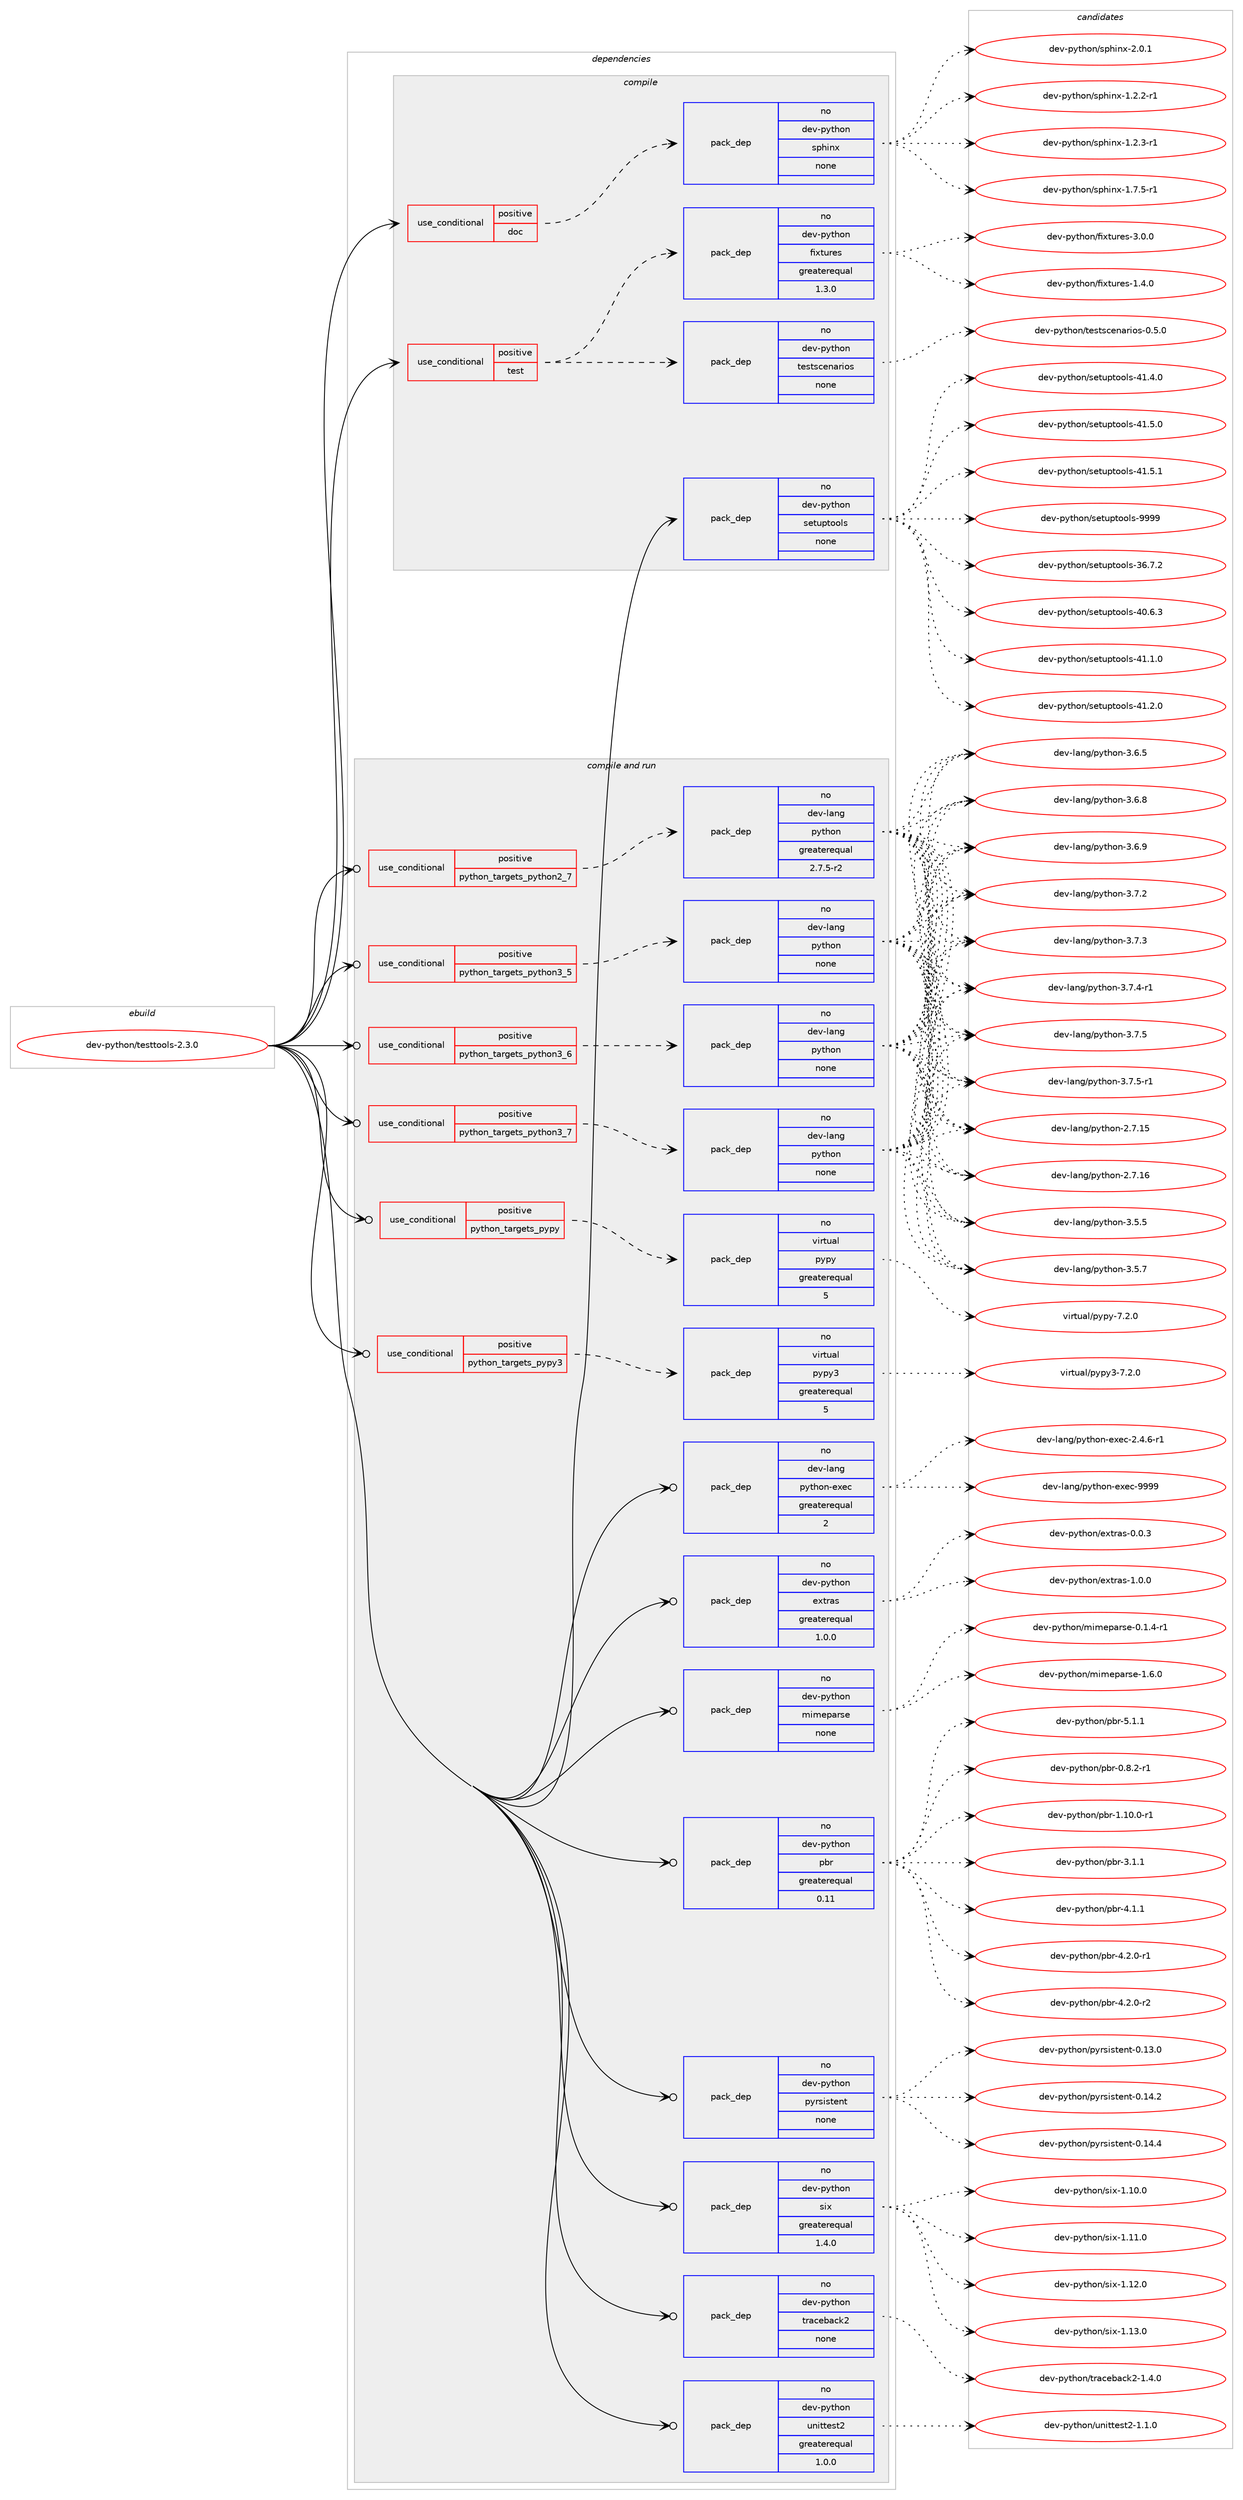 digraph prolog {

# *************
# Graph options
# *************

newrank=true;
concentrate=true;
compound=true;
graph [rankdir=LR,fontname=Helvetica,fontsize=10,ranksep=1.5];#, ranksep=2.5, nodesep=0.2];
edge  [arrowhead=vee];
node  [fontname=Helvetica,fontsize=10];

# **********
# The ebuild
# **********

subgraph cluster_leftcol {
color=gray;
rank=same;
label=<<i>ebuild</i>>;
id [label="dev-python/testtools-2.3.0", color=red, width=4, href="../dev-python/testtools-2.3.0.svg"];
}

# ****************
# The dependencies
# ****************

subgraph cluster_midcol {
color=gray;
label=<<i>dependencies</i>>;
subgraph cluster_compile {
fillcolor="#eeeeee";
style=filled;
label=<<i>compile</i>>;
subgraph cond150434 {
dependency640630 [label=<<TABLE BORDER="0" CELLBORDER="1" CELLSPACING="0" CELLPADDING="4"><TR><TD ROWSPAN="3" CELLPADDING="10">use_conditional</TD></TR><TR><TD>positive</TD></TR><TR><TD>doc</TD></TR></TABLE>>, shape=none, color=red];
subgraph pack478314 {
dependency640631 [label=<<TABLE BORDER="0" CELLBORDER="1" CELLSPACING="0" CELLPADDING="4" WIDTH="220"><TR><TD ROWSPAN="6" CELLPADDING="30">pack_dep</TD></TR><TR><TD WIDTH="110">no</TD></TR><TR><TD>dev-python</TD></TR><TR><TD>sphinx</TD></TR><TR><TD>none</TD></TR><TR><TD></TD></TR></TABLE>>, shape=none, color=blue];
}
dependency640630:e -> dependency640631:w [weight=20,style="dashed",arrowhead="vee"];
}
id:e -> dependency640630:w [weight=20,style="solid",arrowhead="vee"];
subgraph cond150435 {
dependency640632 [label=<<TABLE BORDER="0" CELLBORDER="1" CELLSPACING="0" CELLPADDING="4"><TR><TD ROWSPAN="3" CELLPADDING="10">use_conditional</TD></TR><TR><TD>positive</TD></TR><TR><TD>test</TD></TR></TABLE>>, shape=none, color=red];
subgraph pack478315 {
dependency640633 [label=<<TABLE BORDER="0" CELLBORDER="1" CELLSPACING="0" CELLPADDING="4" WIDTH="220"><TR><TD ROWSPAN="6" CELLPADDING="30">pack_dep</TD></TR><TR><TD WIDTH="110">no</TD></TR><TR><TD>dev-python</TD></TR><TR><TD>fixtures</TD></TR><TR><TD>greaterequal</TD></TR><TR><TD>1.3.0</TD></TR></TABLE>>, shape=none, color=blue];
}
dependency640632:e -> dependency640633:w [weight=20,style="dashed",arrowhead="vee"];
subgraph pack478316 {
dependency640634 [label=<<TABLE BORDER="0" CELLBORDER="1" CELLSPACING="0" CELLPADDING="4" WIDTH="220"><TR><TD ROWSPAN="6" CELLPADDING="30">pack_dep</TD></TR><TR><TD WIDTH="110">no</TD></TR><TR><TD>dev-python</TD></TR><TR><TD>testscenarios</TD></TR><TR><TD>none</TD></TR><TR><TD></TD></TR></TABLE>>, shape=none, color=blue];
}
dependency640632:e -> dependency640634:w [weight=20,style="dashed",arrowhead="vee"];
}
id:e -> dependency640632:w [weight=20,style="solid",arrowhead="vee"];
subgraph pack478317 {
dependency640635 [label=<<TABLE BORDER="0" CELLBORDER="1" CELLSPACING="0" CELLPADDING="4" WIDTH="220"><TR><TD ROWSPAN="6" CELLPADDING="30">pack_dep</TD></TR><TR><TD WIDTH="110">no</TD></TR><TR><TD>dev-python</TD></TR><TR><TD>setuptools</TD></TR><TR><TD>none</TD></TR><TR><TD></TD></TR></TABLE>>, shape=none, color=blue];
}
id:e -> dependency640635:w [weight=20,style="solid",arrowhead="vee"];
}
subgraph cluster_compileandrun {
fillcolor="#eeeeee";
style=filled;
label=<<i>compile and run</i>>;
subgraph cond150436 {
dependency640636 [label=<<TABLE BORDER="0" CELLBORDER="1" CELLSPACING="0" CELLPADDING="4"><TR><TD ROWSPAN="3" CELLPADDING="10">use_conditional</TD></TR><TR><TD>positive</TD></TR><TR><TD>python_targets_pypy</TD></TR></TABLE>>, shape=none, color=red];
subgraph pack478318 {
dependency640637 [label=<<TABLE BORDER="0" CELLBORDER="1" CELLSPACING="0" CELLPADDING="4" WIDTH="220"><TR><TD ROWSPAN="6" CELLPADDING="30">pack_dep</TD></TR><TR><TD WIDTH="110">no</TD></TR><TR><TD>virtual</TD></TR><TR><TD>pypy</TD></TR><TR><TD>greaterequal</TD></TR><TR><TD>5</TD></TR></TABLE>>, shape=none, color=blue];
}
dependency640636:e -> dependency640637:w [weight=20,style="dashed",arrowhead="vee"];
}
id:e -> dependency640636:w [weight=20,style="solid",arrowhead="odotvee"];
subgraph cond150437 {
dependency640638 [label=<<TABLE BORDER="0" CELLBORDER="1" CELLSPACING="0" CELLPADDING="4"><TR><TD ROWSPAN="3" CELLPADDING="10">use_conditional</TD></TR><TR><TD>positive</TD></TR><TR><TD>python_targets_pypy3</TD></TR></TABLE>>, shape=none, color=red];
subgraph pack478319 {
dependency640639 [label=<<TABLE BORDER="0" CELLBORDER="1" CELLSPACING="0" CELLPADDING="4" WIDTH="220"><TR><TD ROWSPAN="6" CELLPADDING="30">pack_dep</TD></TR><TR><TD WIDTH="110">no</TD></TR><TR><TD>virtual</TD></TR><TR><TD>pypy3</TD></TR><TR><TD>greaterequal</TD></TR><TR><TD>5</TD></TR></TABLE>>, shape=none, color=blue];
}
dependency640638:e -> dependency640639:w [weight=20,style="dashed",arrowhead="vee"];
}
id:e -> dependency640638:w [weight=20,style="solid",arrowhead="odotvee"];
subgraph cond150438 {
dependency640640 [label=<<TABLE BORDER="0" CELLBORDER="1" CELLSPACING="0" CELLPADDING="4"><TR><TD ROWSPAN="3" CELLPADDING="10">use_conditional</TD></TR><TR><TD>positive</TD></TR><TR><TD>python_targets_python2_7</TD></TR></TABLE>>, shape=none, color=red];
subgraph pack478320 {
dependency640641 [label=<<TABLE BORDER="0" CELLBORDER="1" CELLSPACING="0" CELLPADDING="4" WIDTH="220"><TR><TD ROWSPAN="6" CELLPADDING="30">pack_dep</TD></TR><TR><TD WIDTH="110">no</TD></TR><TR><TD>dev-lang</TD></TR><TR><TD>python</TD></TR><TR><TD>greaterequal</TD></TR><TR><TD>2.7.5-r2</TD></TR></TABLE>>, shape=none, color=blue];
}
dependency640640:e -> dependency640641:w [weight=20,style="dashed",arrowhead="vee"];
}
id:e -> dependency640640:w [weight=20,style="solid",arrowhead="odotvee"];
subgraph cond150439 {
dependency640642 [label=<<TABLE BORDER="0" CELLBORDER="1" CELLSPACING="0" CELLPADDING="4"><TR><TD ROWSPAN="3" CELLPADDING="10">use_conditional</TD></TR><TR><TD>positive</TD></TR><TR><TD>python_targets_python3_5</TD></TR></TABLE>>, shape=none, color=red];
subgraph pack478321 {
dependency640643 [label=<<TABLE BORDER="0" CELLBORDER="1" CELLSPACING="0" CELLPADDING="4" WIDTH="220"><TR><TD ROWSPAN="6" CELLPADDING="30">pack_dep</TD></TR><TR><TD WIDTH="110">no</TD></TR><TR><TD>dev-lang</TD></TR><TR><TD>python</TD></TR><TR><TD>none</TD></TR><TR><TD></TD></TR></TABLE>>, shape=none, color=blue];
}
dependency640642:e -> dependency640643:w [weight=20,style="dashed",arrowhead="vee"];
}
id:e -> dependency640642:w [weight=20,style="solid",arrowhead="odotvee"];
subgraph cond150440 {
dependency640644 [label=<<TABLE BORDER="0" CELLBORDER="1" CELLSPACING="0" CELLPADDING="4"><TR><TD ROWSPAN="3" CELLPADDING="10">use_conditional</TD></TR><TR><TD>positive</TD></TR><TR><TD>python_targets_python3_6</TD></TR></TABLE>>, shape=none, color=red];
subgraph pack478322 {
dependency640645 [label=<<TABLE BORDER="0" CELLBORDER="1" CELLSPACING="0" CELLPADDING="4" WIDTH="220"><TR><TD ROWSPAN="6" CELLPADDING="30">pack_dep</TD></TR><TR><TD WIDTH="110">no</TD></TR><TR><TD>dev-lang</TD></TR><TR><TD>python</TD></TR><TR><TD>none</TD></TR><TR><TD></TD></TR></TABLE>>, shape=none, color=blue];
}
dependency640644:e -> dependency640645:w [weight=20,style="dashed",arrowhead="vee"];
}
id:e -> dependency640644:w [weight=20,style="solid",arrowhead="odotvee"];
subgraph cond150441 {
dependency640646 [label=<<TABLE BORDER="0" CELLBORDER="1" CELLSPACING="0" CELLPADDING="4"><TR><TD ROWSPAN="3" CELLPADDING="10">use_conditional</TD></TR><TR><TD>positive</TD></TR><TR><TD>python_targets_python3_7</TD></TR></TABLE>>, shape=none, color=red];
subgraph pack478323 {
dependency640647 [label=<<TABLE BORDER="0" CELLBORDER="1" CELLSPACING="0" CELLPADDING="4" WIDTH="220"><TR><TD ROWSPAN="6" CELLPADDING="30">pack_dep</TD></TR><TR><TD WIDTH="110">no</TD></TR><TR><TD>dev-lang</TD></TR><TR><TD>python</TD></TR><TR><TD>none</TD></TR><TR><TD></TD></TR></TABLE>>, shape=none, color=blue];
}
dependency640646:e -> dependency640647:w [weight=20,style="dashed",arrowhead="vee"];
}
id:e -> dependency640646:w [weight=20,style="solid",arrowhead="odotvee"];
subgraph pack478324 {
dependency640648 [label=<<TABLE BORDER="0" CELLBORDER="1" CELLSPACING="0" CELLPADDING="4" WIDTH="220"><TR><TD ROWSPAN="6" CELLPADDING="30">pack_dep</TD></TR><TR><TD WIDTH="110">no</TD></TR><TR><TD>dev-lang</TD></TR><TR><TD>python-exec</TD></TR><TR><TD>greaterequal</TD></TR><TR><TD>2</TD></TR></TABLE>>, shape=none, color=blue];
}
id:e -> dependency640648:w [weight=20,style="solid",arrowhead="odotvee"];
subgraph pack478325 {
dependency640649 [label=<<TABLE BORDER="0" CELLBORDER="1" CELLSPACING="0" CELLPADDING="4" WIDTH="220"><TR><TD ROWSPAN="6" CELLPADDING="30">pack_dep</TD></TR><TR><TD WIDTH="110">no</TD></TR><TR><TD>dev-python</TD></TR><TR><TD>extras</TD></TR><TR><TD>greaterequal</TD></TR><TR><TD>1.0.0</TD></TR></TABLE>>, shape=none, color=blue];
}
id:e -> dependency640649:w [weight=20,style="solid",arrowhead="odotvee"];
subgraph pack478326 {
dependency640650 [label=<<TABLE BORDER="0" CELLBORDER="1" CELLSPACING="0" CELLPADDING="4" WIDTH="220"><TR><TD ROWSPAN="6" CELLPADDING="30">pack_dep</TD></TR><TR><TD WIDTH="110">no</TD></TR><TR><TD>dev-python</TD></TR><TR><TD>mimeparse</TD></TR><TR><TD>none</TD></TR><TR><TD></TD></TR></TABLE>>, shape=none, color=blue];
}
id:e -> dependency640650:w [weight=20,style="solid",arrowhead="odotvee"];
subgraph pack478327 {
dependency640651 [label=<<TABLE BORDER="0" CELLBORDER="1" CELLSPACING="0" CELLPADDING="4" WIDTH="220"><TR><TD ROWSPAN="6" CELLPADDING="30">pack_dep</TD></TR><TR><TD WIDTH="110">no</TD></TR><TR><TD>dev-python</TD></TR><TR><TD>pbr</TD></TR><TR><TD>greaterequal</TD></TR><TR><TD>0.11</TD></TR></TABLE>>, shape=none, color=blue];
}
id:e -> dependency640651:w [weight=20,style="solid",arrowhead="odotvee"];
subgraph pack478328 {
dependency640652 [label=<<TABLE BORDER="0" CELLBORDER="1" CELLSPACING="0" CELLPADDING="4" WIDTH="220"><TR><TD ROWSPAN="6" CELLPADDING="30">pack_dep</TD></TR><TR><TD WIDTH="110">no</TD></TR><TR><TD>dev-python</TD></TR><TR><TD>pyrsistent</TD></TR><TR><TD>none</TD></TR><TR><TD></TD></TR></TABLE>>, shape=none, color=blue];
}
id:e -> dependency640652:w [weight=20,style="solid",arrowhead="odotvee"];
subgraph pack478329 {
dependency640653 [label=<<TABLE BORDER="0" CELLBORDER="1" CELLSPACING="0" CELLPADDING="4" WIDTH="220"><TR><TD ROWSPAN="6" CELLPADDING="30">pack_dep</TD></TR><TR><TD WIDTH="110">no</TD></TR><TR><TD>dev-python</TD></TR><TR><TD>six</TD></TR><TR><TD>greaterequal</TD></TR><TR><TD>1.4.0</TD></TR></TABLE>>, shape=none, color=blue];
}
id:e -> dependency640653:w [weight=20,style="solid",arrowhead="odotvee"];
subgraph pack478330 {
dependency640654 [label=<<TABLE BORDER="0" CELLBORDER="1" CELLSPACING="0" CELLPADDING="4" WIDTH="220"><TR><TD ROWSPAN="6" CELLPADDING="30">pack_dep</TD></TR><TR><TD WIDTH="110">no</TD></TR><TR><TD>dev-python</TD></TR><TR><TD>traceback2</TD></TR><TR><TD>none</TD></TR><TR><TD></TD></TR></TABLE>>, shape=none, color=blue];
}
id:e -> dependency640654:w [weight=20,style="solid",arrowhead="odotvee"];
subgraph pack478331 {
dependency640655 [label=<<TABLE BORDER="0" CELLBORDER="1" CELLSPACING="0" CELLPADDING="4" WIDTH="220"><TR><TD ROWSPAN="6" CELLPADDING="30">pack_dep</TD></TR><TR><TD WIDTH="110">no</TD></TR><TR><TD>dev-python</TD></TR><TR><TD>unittest2</TD></TR><TR><TD>greaterequal</TD></TR><TR><TD>1.0.0</TD></TR></TABLE>>, shape=none, color=blue];
}
id:e -> dependency640655:w [weight=20,style="solid",arrowhead="odotvee"];
}
subgraph cluster_run {
fillcolor="#eeeeee";
style=filled;
label=<<i>run</i>>;
}
}

# **************
# The candidates
# **************

subgraph cluster_choices {
rank=same;
color=gray;
label=<<i>candidates</i>>;

subgraph choice478314 {
color=black;
nodesep=1;
choice10010111845112121116104111110471151121041051101204549465046504511449 [label="dev-python/sphinx-1.2.2-r1", color=red, width=4,href="../dev-python/sphinx-1.2.2-r1.svg"];
choice10010111845112121116104111110471151121041051101204549465046514511449 [label="dev-python/sphinx-1.2.3-r1", color=red, width=4,href="../dev-python/sphinx-1.2.3-r1.svg"];
choice10010111845112121116104111110471151121041051101204549465546534511449 [label="dev-python/sphinx-1.7.5-r1", color=red, width=4,href="../dev-python/sphinx-1.7.5-r1.svg"];
choice1001011184511212111610411111047115112104105110120455046484649 [label="dev-python/sphinx-2.0.1", color=red, width=4,href="../dev-python/sphinx-2.0.1.svg"];
dependency640631:e -> choice10010111845112121116104111110471151121041051101204549465046504511449:w [style=dotted,weight="100"];
dependency640631:e -> choice10010111845112121116104111110471151121041051101204549465046514511449:w [style=dotted,weight="100"];
dependency640631:e -> choice10010111845112121116104111110471151121041051101204549465546534511449:w [style=dotted,weight="100"];
dependency640631:e -> choice1001011184511212111610411111047115112104105110120455046484649:w [style=dotted,weight="100"];
}
subgraph choice478315 {
color=black;
nodesep=1;
choice1001011184511212111610411111047102105120116117114101115454946524648 [label="dev-python/fixtures-1.4.0", color=red, width=4,href="../dev-python/fixtures-1.4.0.svg"];
choice1001011184511212111610411111047102105120116117114101115455146484648 [label="dev-python/fixtures-3.0.0", color=red, width=4,href="../dev-python/fixtures-3.0.0.svg"];
dependency640633:e -> choice1001011184511212111610411111047102105120116117114101115454946524648:w [style=dotted,weight="100"];
dependency640633:e -> choice1001011184511212111610411111047102105120116117114101115455146484648:w [style=dotted,weight="100"];
}
subgraph choice478316 {
color=black;
nodesep=1;
choice10010111845112121116104111110471161011151161159910111097114105111115454846534648 [label="dev-python/testscenarios-0.5.0", color=red, width=4,href="../dev-python/testscenarios-0.5.0.svg"];
dependency640634:e -> choice10010111845112121116104111110471161011151161159910111097114105111115454846534648:w [style=dotted,weight="100"];
}
subgraph choice478317 {
color=black;
nodesep=1;
choice100101118451121211161041111104711510111611711211611111110811545515446554650 [label="dev-python/setuptools-36.7.2", color=red, width=4,href="../dev-python/setuptools-36.7.2.svg"];
choice100101118451121211161041111104711510111611711211611111110811545524846544651 [label="dev-python/setuptools-40.6.3", color=red, width=4,href="../dev-python/setuptools-40.6.3.svg"];
choice100101118451121211161041111104711510111611711211611111110811545524946494648 [label="dev-python/setuptools-41.1.0", color=red, width=4,href="../dev-python/setuptools-41.1.0.svg"];
choice100101118451121211161041111104711510111611711211611111110811545524946504648 [label="dev-python/setuptools-41.2.0", color=red, width=4,href="../dev-python/setuptools-41.2.0.svg"];
choice100101118451121211161041111104711510111611711211611111110811545524946524648 [label="dev-python/setuptools-41.4.0", color=red, width=4,href="../dev-python/setuptools-41.4.0.svg"];
choice100101118451121211161041111104711510111611711211611111110811545524946534648 [label="dev-python/setuptools-41.5.0", color=red, width=4,href="../dev-python/setuptools-41.5.0.svg"];
choice100101118451121211161041111104711510111611711211611111110811545524946534649 [label="dev-python/setuptools-41.5.1", color=red, width=4,href="../dev-python/setuptools-41.5.1.svg"];
choice10010111845112121116104111110471151011161171121161111111081154557575757 [label="dev-python/setuptools-9999", color=red, width=4,href="../dev-python/setuptools-9999.svg"];
dependency640635:e -> choice100101118451121211161041111104711510111611711211611111110811545515446554650:w [style=dotted,weight="100"];
dependency640635:e -> choice100101118451121211161041111104711510111611711211611111110811545524846544651:w [style=dotted,weight="100"];
dependency640635:e -> choice100101118451121211161041111104711510111611711211611111110811545524946494648:w [style=dotted,weight="100"];
dependency640635:e -> choice100101118451121211161041111104711510111611711211611111110811545524946504648:w [style=dotted,weight="100"];
dependency640635:e -> choice100101118451121211161041111104711510111611711211611111110811545524946524648:w [style=dotted,weight="100"];
dependency640635:e -> choice100101118451121211161041111104711510111611711211611111110811545524946534648:w [style=dotted,weight="100"];
dependency640635:e -> choice100101118451121211161041111104711510111611711211611111110811545524946534649:w [style=dotted,weight="100"];
dependency640635:e -> choice10010111845112121116104111110471151011161171121161111111081154557575757:w [style=dotted,weight="100"];
}
subgraph choice478318 {
color=black;
nodesep=1;
choice1181051141161179710847112121112121455546504648 [label="virtual/pypy-7.2.0", color=red, width=4,href="../virtual/pypy-7.2.0.svg"];
dependency640637:e -> choice1181051141161179710847112121112121455546504648:w [style=dotted,weight="100"];
}
subgraph choice478319 {
color=black;
nodesep=1;
choice118105114116117971084711212111212151455546504648 [label="virtual/pypy3-7.2.0", color=red, width=4,href="../virtual/pypy3-7.2.0.svg"];
dependency640639:e -> choice118105114116117971084711212111212151455546504648:w [style=dotted,weight="100"];
}
subgraph choice478320 {
color=black;
nodesep=1;
choice10010111845108971101034711212111610411111045504655464953 [label="dev-lang/python-2.7.15", color=red, width=4,href="../dev-lang/python-2.7.15.svg"];
choice10010111845108971101034711212111610411111045504655464954 [label="dev-lang/python-2.7.16", color=red, width=4,href="../dev-lang/python-2.7.16.svg"];
choice100101118451089711010347112121116104111110455146534653 [label="dev-lang/python-3.5.5", color=red, width=4,href="../dev-lang/python-3.5.5.svg"];
choice100101118451089711010347112121116104111110455146534655 [label="dev-lang/python-3.5.7", color=red, width=4,href="../dev-lang/python-3.5.7.svg"];
choice100101118451089711010347112121116104111110455146544653 [label="dev-lang/python-3.6.5", color=red, width=4,href="../dev-lang/python-3.6.5.svg"];
choice100101118451089711010347112121116104111110455146544656 [label="dev-lang/python-3.6.8", color=red, width=4,href="../dev-lang/python-3.6.8.svg"];
choice100101118451089711010347112121116104111110455146544657 [label="dev-lang/python-3.6.9", color=red, width=4,href="../dev-lang/python-3.6.9.svg"];
choice100101118451089711010347112121116104111110455146554650 [label="dev-lang/python-3.7.2", color=red, width=4,href="../dev-lang/python-3.7.2.svg"];
choice100101118451089711010347112121116104111110455146554651 [label="dev-lang/python-3.7.3", color=red, width=4,href="../dev-lang/python-3.7.3.svg"];
choice1001011184510897110103471121211161041111104551465546524511449 [label="dev-lang/python-3.7.4-r1", color=red, width=4,href="../dev-lang/python-3.7.4-r1.svg"];
choice100101118451089711010347112121116104111110455146554653 [label="dev-lang/python-3.7.5", color=red, width=4,href="../dev-lang/python-3.7.5.svg"];
choice1001011184510897110103471121211161041111104551465546534511449 [label="dev-lang/python-3.7.5-r1", color=red, width=4,href="../dev-lang/python-3.7.5-r1.svg"];
dependency640641:e -> choice10010111845108971101034711212111610411111045504655464953:w [style=dotted,weight="100"];
dependency640641:e -> choice10010111845108971101034711212111610411111045504655464954:w [style=dotted,weight="100"];
dependency640641:e -> choice100101118451089711010347112121116104111110455146534653:w [style=dotted,weight="100"];
dependency640641:e -> choice100101118451089711010347112121116104111110455146534655:w [style=dotted,weight="100"];
dependency640641:e -> choice100101118451089711010347112121116104111110455146544653:w [style=dotted,weight="100"];
dependency640641:e -> choice100101118451089711010347112121116104111110455146544656:w [style=dotted,weight="100"];
dependency640641:e -> choice100101118451089711010347112121116104111110455146544657:w [style=dotted,weight="100"];
dependency640641:e -> choice100101118451089711010347112121116104111110455146554650:w [style=dotted,weight="100"];
dependency640641:e -> choice100101118451089711010347112121116104111110455146554651:w [style=dotted,weight="100"];
dependency640641:e -> choice1001011184510897110103471121211161041111104551465546524511449:w [style=dotted,weight="100"];
dependency640641:e -> choice100101118451089711010347112121116104111110455146554653:w [style=dotted,weight="100"];
dependency640641:e -> choice1001011184510897110103471121211161041111104551465546534511449:w [style=dotted,weight="100"];
}
subgraph choice478321 {
color=black;
nodesep=1;
choice10010111845108971101034711212111610411111045504655464953 [label="dev-lang/python-2.7.15", color=red, width=4,href="../dev-lang/python-2.7.15.svg"];
choice10010111845108971101034711212111610411111045504655464954 [label="dev-lang/python-2.7.16", color=red, width=4,href="../dev-lang/python-2.7.16.svg"];
choice100101118451089711010347112121116104111110455146534653 [label="dev-lang/python-3.5.5", color=red, width=4,href="../dev-lang/python-3.5.5.svg"];
choice100101118451089711010347112121116104111110455146534655 [label="dev-lang/python-3.5.7", color=red, width=4,href="../dev-lang/python-3.5.7.svg"];
choice100101118451089711010347112121116104111110455146544653 [label="dev-lang/python-3.6.5", color=red, width=4,href="../dev-lang/python-3.6.5.svg"];
choice100101118451089711010347112121116104111110455146544656 [label="dev-lang/python-3.6.8", color=red, width=4,href="../dev-lang/python-3.6.8.svg"];
choice100101118451089711010347112121116104111110455146544657 [label="dev-lang/python-3.6.9", color=red, width=4,href="../dev-lang/python-3.6.9.svg"];
choice100101118451089711010347112121116104111110455146554650 [label="dev-lang/python-3.7.2", color=red, width=4,href="../dev-lang/python-3.7.2.svg"];
choice100101118451089711010347112121116104111110455146554651 [label="dev-lang/python-3.7.3", color=red, width=4,href="../dev-lang/python-3.7.3.svg"];
choice1001011184510897110103471121211161041111104551465546524511449 [label="dev-lang/python-3.7.4-r1", color=red, width=4,href="../dev-lang/python-3.7.4-r1.svg"];
choice100101118451089711010347112121116104111110455146554653 [label="dev-lang/python-3.7.5", color=red, width=4,href="../dev-lang/python-3.7.5.svg"];
choice1001011184510897110103471121211161041111104551465546534511449 [label="dev-lang/python-3.7.5-r1", color=red, width=4,href="../dev-lang/python-3.7.5-r1.svg"];
dependency640643:e -> choice10010111845108971101034711212111610411111045504655464953:w [style=dotted,weight="100"];
dependency640643:e -> choice10010111845108971101034711212111610411111045504655464954:w [style=dotted,weight="100"];
dependency640643:e -> choice100101118451089711010347112121116104111110455146534653:w [style=dotted,weight="100"];
dependency640643:e -> choice100101118451089711010347112121116104111110455146534655:w [style=dotted,weight="100"];
dependency640643:e -> choice100101118451089711010347112121116104111110455146544653:w [style=dotted,weight="100"];
dependency640643:e -> choice100101118451089711010347112121116104111110455146544656:w [style=dotted,weight="100"];
dependency640643:e -> choice100101118451089711010347112121116104111110455146544657:w [style=dotted,weight="100"];
dependency640643:e -> choice100101118451089711010347112121116104111110455146554650:w [style=dotted,weight="100"];
dependency640643:e -> choice100101118451089711010347112121116104111110455146554651:w [style=dotted,weight="100"];
dependency640643:e -> choice1001011184510897110103471121211161041111104551465546524511449:w [style=dotted,weight="100"];
dependency640643:e -> choice100101118451089711010347112121116104111110455146554653:w [style=dotted,weight="100"];
dependency640643:e -> choice1001011184510897110103471121211161041111104551465546534511449:w [style=dotted,weight="100"];
}
subgraph choice478322 {
color=black;
nodesep=1;
choice10010111845108971101034711212111610411111045504655464953 [label="dev-lang/python-2.7.15", color=red, width=4,href="../dev-lang/python-2.7.15.svg"];
choice10010111845108971101034711212111610411111045504655464954 [label="dev-lang/python-2.7.16", color=red, width=4,href="../dev-lang/python-2.7.16.svg"];
choice100101118451089711010347112121116104111110455146534653 [label="dev-lang/python-3.5.5", color=red, width=4,href="../dev-lang/python-3.5.5.svg"];
choice100101118451089711010347112121116104111110455146534655 [label="dev-lang/python-3.5.7", color=red, width=4,href="../dev-lang/python-3.5.7.svg"];
choice100101118451089711010347112121116104111110455146544653 [label="dev-lang/python-3.6.5", color=red, width=4,href="../dev-lang/python-3.6.5.svg"];
choice100101118451089711010347112121116104111110455146544656 [label="dev-lang/python-3.6.8", color=red, width=4,href="../dev-lang/python-3.6.8.svg"];
choice100101118451089711010347112121116104111110455146544657 [label="dev-lang/python-3.6.9", color=red, width=4,href="../dev-lang/python-3.6.9.svg"];
choice100101118451089711010347112121116104111110455146554650 [label="dev-lang/python-3.7.2", color=red, width=4,href="../dev-lang/python-3.7.2.svg"];
choice100101118451089711010347112121116104111110455146554651 [label="dev-lang/python-3.7.3", color=red, width=4,href="../dev-lang/python-3.7.3.svg"];
choice1001011184510897110103471121211161041111104551465546524511449 [label="dev-lang/python-3.7.4-r1", color=red, width=4,href="../dev-lang/python-3.7.4-r1.svg"];
choice100101118451089711010347112121116104111110455146554653 [label="dev-lang/python-3.7.5", color=red, width=4,href="../dev-lang/python-3.7.5.svg"];
choice1001011184510897110103471121211161041111104551465546534511449 [label="dev-lang/python-3.7.5-r1", color=red, width=4,href="../dev-lang/python-3.7.5-r1.svg"];
dependency640645:e -> choice10010111845108971101034711212111610411111045504655464953:w [style=dotted,weight="100"];
dependency640645:e -> choice10010111845108971101034711212111610411111045504655464954:w [style=dotted,weight="100"];
dependency640645:e -> choice100101118451089711010347112121116104111110455146534653:w [style=dotted,weight="100"];
dependency640645:e -> choice100101118451089711010347112121116104111110455146534655:w [style=dotted,weight="100"];
dependency640645:e -> choice100101118451089711010347112121116104111110455146544653:w [style=dotted,weight="100"];
dependency640645:e -> choice100101118451089711010347112121116104111110455146544656:w [style=dotted,weight="100"];
dependency640645:e -> choice100101118451089711010347112121116104111110455146544657:w [style=dotted,weight="100"];
dependency640645:e -> choice100101118451089711010347112121116104111110455146554650:w [style=dotted,weight="100"];
dependency640645:e -> choice100101118451089711010347112121116104111110455146554651:w [style=dotted,weight="100"];
dependency640645:e -> choice1001011184510897110103471121211161041111104551465546524511449:w [style=dotted,weight="100"];
dependency640645:e -> choice100101118451089711010347112121116104111110455146554653:w [style=dotted,weight="100"];
dependency640645:e -> choice1001011184510897110103471121211161041111104551465546534511449:w [style=dotted,weight="100"];
}
subgraph choice478323 {
color=black;
nodesep=1;
choice10010111845108971101034711212111610411111045504655464953 [label="dev-lang/python-2.7.15", color=red, width=4,href="../dev-lang/python-2.7.15.svg"];
choice10010111845108971101034711212111610411111045504655464954 [label="dev-lang/python-2.7.16", color=red, width=4,href="../dev-lang/python-2.7.16.svg"];
choice100101118451089711010347112121116104111110455146534653 [label="dev-lang/python-3.5.5", color=red, width=4,href="../dev-lang/python-3.5.5.svg"];
choice100101118451089711010347112121116104111110455146534655 [label="dev-lang/python-3.5.7", color=red, width=4,href="../dev-lang/python-3.5.7.svg"];
choice100101118451089711010347112121116104111110455146544653 [label="dev-lang/python-3.6.5", color=red, width=4,href="../dev-lang/python-3.6.5.svg"];
choice100101118451089711010347112121116104111110455146544656 [label="dev-lang/python-3.6.8", color=red, width=4,href="../dev-lang/python-3.6.8.svg"];
choice100101118451089711010347112121116104111110455146544657 [label="dev-lang/python-3.6.9", color=red, width=4,href="../dev-lang/python-3.6.9.svg"];
choice100101118451089711010347112121116104111110455146554650 [label="dev-lang/python-3.7.2", color=red, width=4,href="../dev-lang/python-3.7.2.svg"];
choice100101118451089711010347112121116104111110455146554651 [label="dev-lang/python-3.7.3", color=red, width=4,href="../dev-lang/python-3.7.3.svg"];
choice1001011184510897110103471121211161041111104551465546524511449 [label="dev-lang/python-3.7.4-r1", color=red, width=4,href="../dev-lang/python-3.7.4-r1.svg"];
choice100101118451089711010347112121116104111110455146554653 [label="dev-lang/python-3.7.5", color=red, width=4,href="../dev-lang/python-3.7.5.svg"];
choice1001011184510897110103471121211161041111104551465546534511449 [label="dev-lang/python-3.7.5-r1", color=red, width=4,href="../dev-lang/python-3.7.5-r1.svg"];
dependency640647:e -> choice10010111845108971101034711212111610411111045504655464953:w [style=dotted,weight="100"];
dependency640647:e -> choice10010111845108971101034711212111610411111045504655464954:w [style=dotted,weight="100"];
dependency640647:e -> choice100101118451089711010347112121116104111110455146534653:w [style=dotted,weight="100"];
dependency640647:e -> choice100101118451089711010347112121116104111110455146534655:w [style=dotted,weight="100"];
dependency640647:e -> choice100101118451089711010347112121116104111110455146544653:w [style=dotted,weight="100"];
dependency640647:e -> choice100101118451089711010347112121116104111110455146544656:w [style=dotted,weight="100"];
dependency640647:e -> choice100101118451089711010347112121116104111110455146544657:w [style=dotted,weight="100"];
dependency640647:e -> choice100101118451089711010347112121116104111110455146554650:w [style=dotted,weight="100"];
dependency640647:e -> choice100101118451089711010347112121116104111110455146554651:w [style=dotted,weight="100"];
dependency640647:e -> choice1001011184510897110103471121211161041111104551465546524511449:w [style=dotted,weight="100"];
dependency640647:e -> choice100101118451089711010347112121116104111110455146554653:w [style=dotted,weight="100"];
dependency640647:e -> choice1001011184510897110103471121211161041111104551465546534511449:w [style=dotted,weight="100"];
}
subgraph choice478324 {
color=black;
nodesep=1;
choice10010111845108971101034711212111610411111045101120101994550465246544511449 [label="dev-lang/python-exec-2.4.6-r1", color=red, width=4,href="../dev-lang/python-exec-2.4.6-r1.svg"];
choice10010111845108971101034711212111610411111045101120101994557575757 [label="dev-lang/python-exec-9999", color=red, width=4,href="../dev-lang/python-exec-9999.svg"];
dependency640648:e -> choice10010111845108971101034711212111610411111045101120101994550465246544511449:w [style=dotted,weight="100"];
dependency640648:e -> choice10010111845108971101034711212111610411111045101120101994557575757:w [style=dotted,weight="100"];
}
subgraph choice478325 {
color=black;
nodesep=1;
choice100101118451121211161041111104710112011611497115454846484651 [label="dev-python/extras-0.0.3", color=red, width=4,href="../dev-python/extras-0.0.3.svg"];
choice100101118451121211161041111104710112011611497115454946484648 [label="dev-python/extras-1.0.0", color=red, width=4,href="../dev-python/extras-1.0.0.svg"];
dependency640649:e -> choice100101118451121211161041111104710112011611497115454846484651:w [style=dotted,weight="100"];
dependency640649:e -> choice100101118451121211161041111104710112011611497115454946484648:w [style=dotted,weight="100"];
}
subgraph choice478326 {
color=black;
nodesep=1;
choice1001011184511212111610411111047109105109101112971141151014548464946524511449 [label="dev-python/mimeparse-0.1.4-r1", color=red, width=4,href="../dev-python/mimeparse-0.1.4-r1.svg"];
choice100101118451121211161041111104710910510910111297114115101454946544648 [label="dev-python/mimeparse-1.6.0", color=red, width=4,href="../dev-python/mimeparse-1.6.0.svg"];
dependency640650:e -> choice1001011184511212111610411111047109105109101112971141151014548464946524511449:w [style=dotted,weight="100"];
dependency640650:e -> choice100101118451121211161041111104710910510910111297114115101454946544648:w [style=dotted,weight="100"];
}
subgraph choice478327 {
color=black;
nodesep=1;
choice1001011184511212111610411111047112981144548465646504511449 [label="dev-python/pbr-0.8.2-r1", color=red, width=4,href="../dev-python/pbr-0.8.2-r1.svg"];
choice100101118451121211161041111104711298114454946494846484511449 [label="dev-python/pbr-1.10.0-r1", color=red, width=4,href="../dev-python/pbr-1.10.0-r1.svg"];
choice100101118451121211161041111104711298114455146494649 [label="dev-python/pbr-3.1.1", color=red, width=4,href="../dev-python/pbr-3.1.1.svg"];
choice100101118451121211161041111104711298114455246494649 [label="dev-python/pbr-4.1.1", color=red, width=4,href="../dev-python/pbr-4.1.1.svg"];
choice1001011184511212111610411111047112981144552465046484511449 [label="dev-python/pbr-4.2.0-r1", color=red, width=4,href="../dev-python/pbr-4.2.0-r1.svg"];
choice1001011184511212111610411111047112981144552465046484511450 [label="dev-python/pbr-4.2.0-r2", color=red, width=4,href="../dev-python/pbr-4.2.0-r2.svg"];
choice100101118451121211161041111104711298114455346494649 [label="dev-python/pbr-5.1.1", color=red, width=4,href="../dev-python/pbr-5.1.1.svg"];
dependency640651:e -> choice1001011184511212111610411111047112981144548465646504511449:w [style=dotted,weight="100"];
dependency640651:e -> choice100101118451121211161041111104711298114454946494846484511449:w [style=dotted,weight="100"];
dependency640651:e -> choice100101118451121211161041111104711298114455146494649:w [style=dotted,weight="100"];
dependency640651:e -> choice100101118451121211161041111104711298114455246494649:w [style=dotted,weight="100"];
dependency640651:e -> choice1001011184511212111610411111047112981144552465046484511449:w [style=dotted,weight="100"];
dependency640651:e -> choice1001011184511212111610411111047112981144552465046484511450:w [style=dotted,weight="100"];
dependency640651:e -> choice100101118451121211161041111104711298114455346494649:w [style=dotted,weight="100"];
}
subgraph choice478328 {
color=black;
nodesep=1;
choice100101118451121211161041111104711212111411510511511610111011645484649514648 [label="dev-python/pyrsistent-0.13.0", color=red, width=4,href="../dev-python/pyrsistent-0.13.0.svg"];
choice100101118451121211161041111104711212111411510511511610111011645484649524650 [label="dev-python/pyrsistent-0.14.2", color=red, width=4,href="../dev-python/pyrsistent-0.14.2.svg"];
choice100101118451121211161041111104711212111411510511511610111011645484649524652 [label="dev-python/pyrsistent-0.14.4", color=red, width=4,href="../dev-python/pyrsistent-0.14.4.svg"];
dependency640652:e -> choice100101118451121211161041111104711212111411510511511610111011645484649514648:w [style=dotted,weight="100"];
dependency640652:e -> choice100101118451121211161041111104711212111411510511511610111011645484649524650:w [style=dotted,weight="100"];
dependency640652:e -> choice100101118451121211161041111104711212111411510511511610111011645484649524652:w [style=dotted,weight="100"];
}
subgraph choice478329 {
color=black;
nodesep=1;
choice100101118451121211161041111104711510512045494649484648 [label="dev-python/six-1.10.0", color=red, width=4,href="../dev-python/six-1.10.0.svg"];
choice100101118451121211161041111104711510512045494649494648 [label="dev-python/six-1.11.0", color=red, width=4,href="../dev-python/six-1.11.0.svg"];
choice100101118451121211161041111104711510512045494649504648 [label="dev-python/six-1.12.0", color=red, width=4,href="../dev-python/six-1.12.0.svg"];
choice100101118451121211161041111104711510512045494649514648 [label="dev-python/six-1.13.0", color=red, width=4,href="../dev-python/six-1.13.0.svg"];
dependency640653:e -> choice100101118451121211161041111104711510512045494649484648:w [style=dotted,weight="100"];
dependency640653:e -> choice100101118451121211161041111104711510512045494649494648:w [style=dotted,weight="100"];
dependency640653:e -> choice100101118451121211161041111104711510512045494649504648:w [style=dotted,weight="100"];
dependency640653:e -> choice100101118451121211161041111104711510512045494649514648:w [style=dotted,weight="100"];
}
subgraph choice478330 {
color=black;
nodesep=1;
choice1001011184511212111610411111047116114979910198979910750454946524648 [label="dev-python/traceback2-1.4.0", color=red, width=4,href="../dev-python/traceback2-1.4.0.svg"];
dependency640654:e -> choice1001011184511212111610411111047116114979910198979910750454946524648:w [style=dotted,weight="100"];
}
subgraph choice478331 {
color=black;
nodesep=1;
choice100101118451121211161041111104711711010511611610111511650454946494648 [label="dev-python/unittest2-1.1.0", color=red, width=4,href="../dev-python/unittest2-1.1.0.svg"];
dependency640655:e -> choice100101118451121211161041111104711711010511611610111511650454946494648:w [style=dotted,weight="100"];
}
}

}

